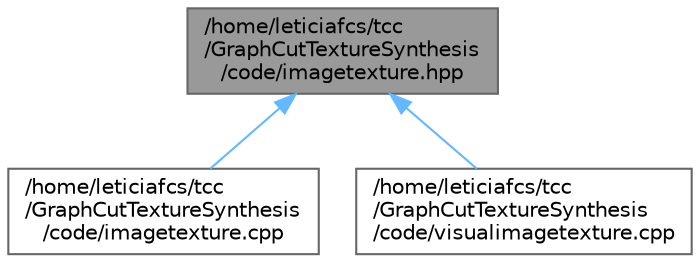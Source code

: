 digraph "/home/leticiafcs/tcc/GraphCutTextureSynthesis/code/imagetexture.hpp"
{
 // LATEX_PDF_SIZE
  bgcolor="transparent";
  edge [fontname=Helvetica,fontsize=10,labelfontname=Helvetica,labelfontsize=10];
  node [fontname=Helvetica,fontsize=10,shape=box,height=0.2,width=0.4];
  Node1 [id="Node000001",label="/home/leticiafcs/tcc\l/GraphCutTextureSynthesis\l/code/imagetexture.hpp",height=0.2,width=0.4,color="gray40", fillcolor="grey60", style="filled", fontcolor="black",tooltip="Header file."];
  Node1 -> Node2 [id="edge1_Node000001_Node000002",dir="back",color="steelblue1",style="solid",tooltip=" "];
  Node2 [id="Node000002",label="/home/leticiafcs/tcc\l/GraphCutTextureSynthesis\l/code/imagetexture.cpp",height=0.2,width=0.4,color="grey40", fillcolor="white", style="filled",URL="$imagetexture_8cpp.html",tooltip="A fast implementation of ImageTexture.hpp."];
  Node1 -> Node3 [id="edge2_Node000001_Node000003",dir="back",color="steelblue1",style="solid",tooltip=" "];
  Node3 [id="Node000003",label="/home/leticiafcs/tcc\l/GraphCutTextureSynthesis\l/code/visualimagetexture.cpp",height=0.2,width=0.4,color="grey40", fillcolor="white", style="filled",URL="$visualimagetexture_8cpp.html",tooltip="A visual implementation of ImageTexture.hpp."];
}
